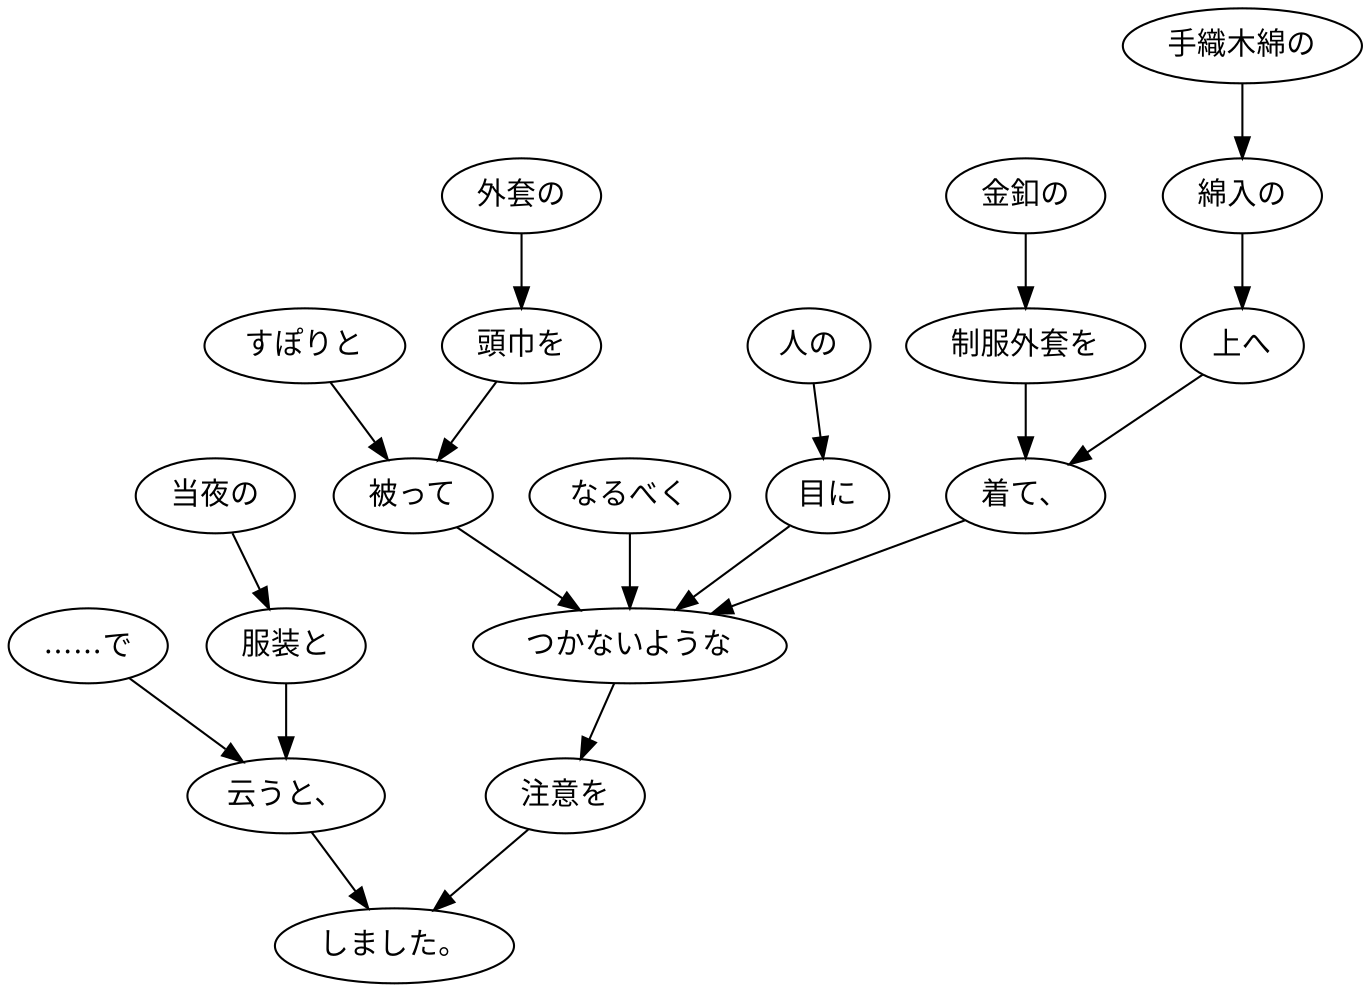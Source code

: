 digraph graph8013 {
	node0 [label="……で"];
	node1 [label="当夜の"];
	node2 [label="服装と"];
	node3 [label="云うと、"];
	node4 [label="手織木綿の"];
	node5 [label="綿入の"];
	node6 [label="上へ"];
	node7 [label="金釦の"];
	node8 [label="制服外套を"];
	node9 [label="着て、"];
	node10 [label="外套の"];
	node11 [label="頭巾を"];
	node12 [label="すぽりと"];
	node13 [label="被って"];
	node14 [label="なるべく"];
	node15 [label="人の"];
	node16 [label="目に"];
	node17 [label="つかないような"];
	node18 [label="注意を"];
	node19 [label="しました。"];
	node0 -> node3;
	node1 -> node2;
	node2 -> node3;
	node3 -> node19;
	node4 -> node5;
	node5 -> node6;
	node6 -> node9;
	node7 -> node8;
	node8 -> node9;
	node9 -> node17;
	node10 -> node11;
	node11 -> node13;
	node12 -> node13;
	node13 -> node17;
	node14 -> node17;
	node15 -> node16;
	node16 -> node17;
	node17 -> node18;
	node18 -> node19;
}
